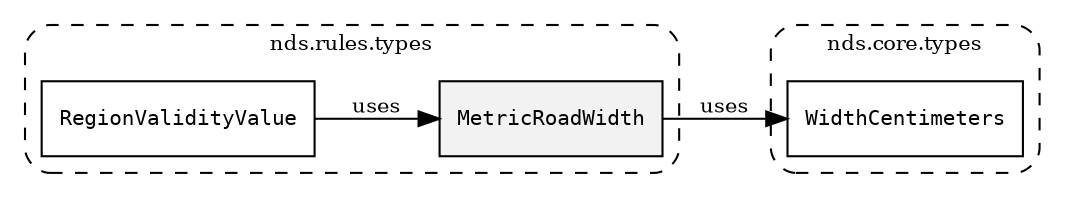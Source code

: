 /**
 * This dot file creates symbol collaboration diagram for MetricRoadWidth.
 */
digraph ZSERIO
{
    node [shape=box, fontsize=10];
    rankdir="LR";
    fontsize=10;
    tooltip="MetricRoadWidth collaboration diagram";

    subgraph "cluster_nds.rules.types"
    {
        style="dashed, rounded";
        label="nds.rules.types";
        tooltip="Package nds.rules.types";
        href="../../../content/packages/nds.rules.types.html#Package-nds-rules-types";
        target="_parent";

        "MetricRoadWidth" [style="filled", fillcolor="#0000000D", target="_parent", label=<<font face="monospace"><table align="center" border="0" cellspacing="0" cellpadding="0"><tr><td href="../../../content/packages/nds.rules.types.html#Subtype-MetricRoadWidth" title="Subtype defined in nds.rules.types">MetricRoadWidth</td></tr></table></font>>];
        "RegionValidityValue" [target="_parent", label=<<font face="monospace"><table align="center" border="0" cellspacing="0" cellpadding="0"><tr><td href="../../../content/packages/nds.rules.types.html#Choice-RegionValidityValue" title="Choice defined in nds.rules.types">RegionValidityValue</td></tr></table></font>>];
    }

    subgraph "cluster_nds.core.types"
    {
        style="dashed, rounded";
        label="nds.core.types";
        tooltip="Package nds.core.types";
        href="../../../content/packages/nds.core.types.html#Package-nds-core-types";
        target="_parent";

        "WidthCentimeters" [target="_parent", label=<<font face="monospace"><table align="center" border="0" cellspacing="0" cellpadding="0"><tr><td href="../../../content/packages/nds.core.types.html#Subtype-WidthCentimeters" title="Subtype defined in nds.core.types">WidthCentimeters</td></tr></table></font>>];
    }

    "MetricRoadWidth" -> "WidthCentimeters" [label="uses", fontsize=10];
    "RegionValidityValue" -> "MetricRoadWidth" [label="uses", fontsize=10];
}
